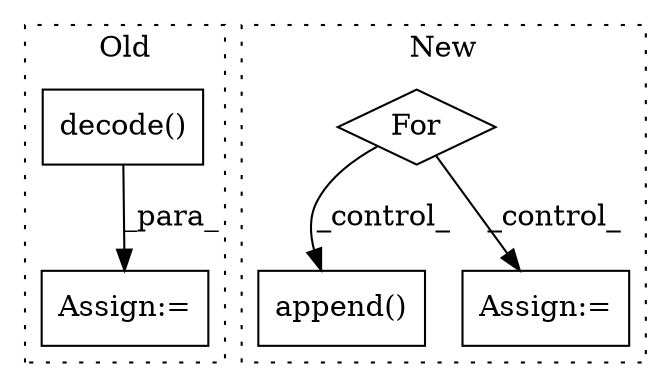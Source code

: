 digraph G {
subgraph cluster0 {
1 [label="decode()" a="75" s="525,557" l="25,1" shape="box"];
3 [label="Assign:=" a="68" s="577" l="3" shape="box"];
label = "Old";
style="dotted";
}
subgraph cluster1 {
2 [label="append()" a="75" s="793,875" l="15,1" shape="box"];
4 [label="For" a="107" s="672,724" l="4,10" shape="diamond"];
5 [label="Assign:=" a="68" s="738" l="3" shape="box"];
label = "New";
style="dotted";
}
1 -> 3 [label="_para_"];
4 -> 5 [label="_control_"];
4 -> 2 [label="_control_"];
}